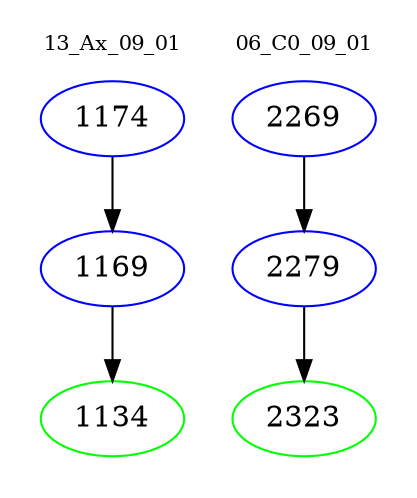 digraph{
subgraph cluster_0 {
color = white
label = "13_Ax_09_01";
fontsize=10;
T0_1174 [label="1174", color="blue"]
T0_1174 -> T0_1169 [color="black"]
T0_1169 [label="1169", color="blue"]
T0_1169 -> T0_1134 [color="black"]
T0_1134 [label="1134", color="green"]
}
subgraph cluster_1 {
color = white
label = "06_C0_09_01";
fontsize=10;
T1_2269 [label="2269", color="blue"]
T1_2269 -> T1_2279 [color="black"]
T1_2279 [label="2279", color="blue"]
T1_2279 -> T1_2323 [color="black"]
T1_2323 [label="2323", color="green"]
}
}
